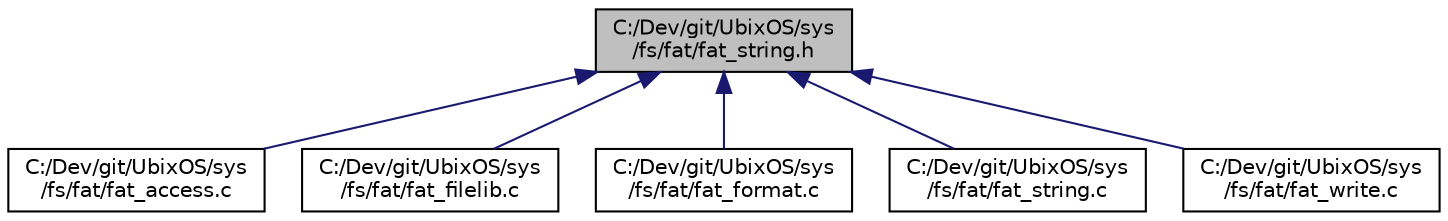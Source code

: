 digraph "C:/Dev/git/UbixOS/sys/fs/fat/fat_string.h"
{
 // LATEX_PDF_SIZE
  edge [fontname="Helvetica",fontsize="10",labelfontname="Helvetica",labelfontsize="10"];
  node [fontname="Helvetica",fontsize="10",shape=record];
  Node1 [label="C:/Dev/git/UbixOS/sys\l/fs/fat/fat_string.h",height=0.2,width=0.4,color="black", fillcolor="grey75", style="filled", fontcolor="black",tooltip=" "];
  Node1 -> Node2 [dir="back",color="midnightblue",fontsize="10",style="solid",fontname="Helvetica"];
  Node2 [label="C:/Dev/git/UbixOS/sys\l/fs/fat/fat_access.c",height=0.2,width=0.4,color="black", fillcolor="white", style="filled",URL="$fat__access_8c.html",tooltip=" "];
  Node1 -> Node3 [dir="back",color="midnightblue",fontsize="10",style="solid",fontname="Helvetica"];
  Node3 [label="C:/Dev/git/UbixOS/sys\l/fs/fat/fat_filelib.c",height=0.2,width=0.4,color="black", fillcolor="white", style="filled",URL="$fat__filelib_8c.html",tooltip=" "];
  Node1 -> Node4 [dir="back",color="midnightblue",fontsize="10",style="solid",fontname="Helvetica"];
  Node4 [label="C:/Dev/git/UbixOS/sys\l/fs/fat/fat_format.c",height=0.2,width=0.4,color="black", fillcolor="white", style="filled",URL="$fat__format_8c.html",tooltip=" "];
  Node1 -> Node5 [dir="back",color="midnightblue",fontsize="10",style="solid",fontname="Helvetica"];
  Node5 [label="C:/Dev/git/UbixOS/sys\l/fs/fat/fat_string.c",height=0.2,width=0.4,color="black", fillcolor="white", style="filled",URL="$fat__string_8c.html",tooltip=" "];
  Node1 -> Node6 [dir="back",color="midnightblue",fontsize="10",style="solid",fontname="Helvetica"];
  Node6 [label="C:/Dev/git/UbixOS/sys\l/fs/fat/fat_write.c",height=0.2,width=0.4,color="black", fillcolor="white", style="filled",URL="$fat__write_8c.html",tooltip=" "];
}
